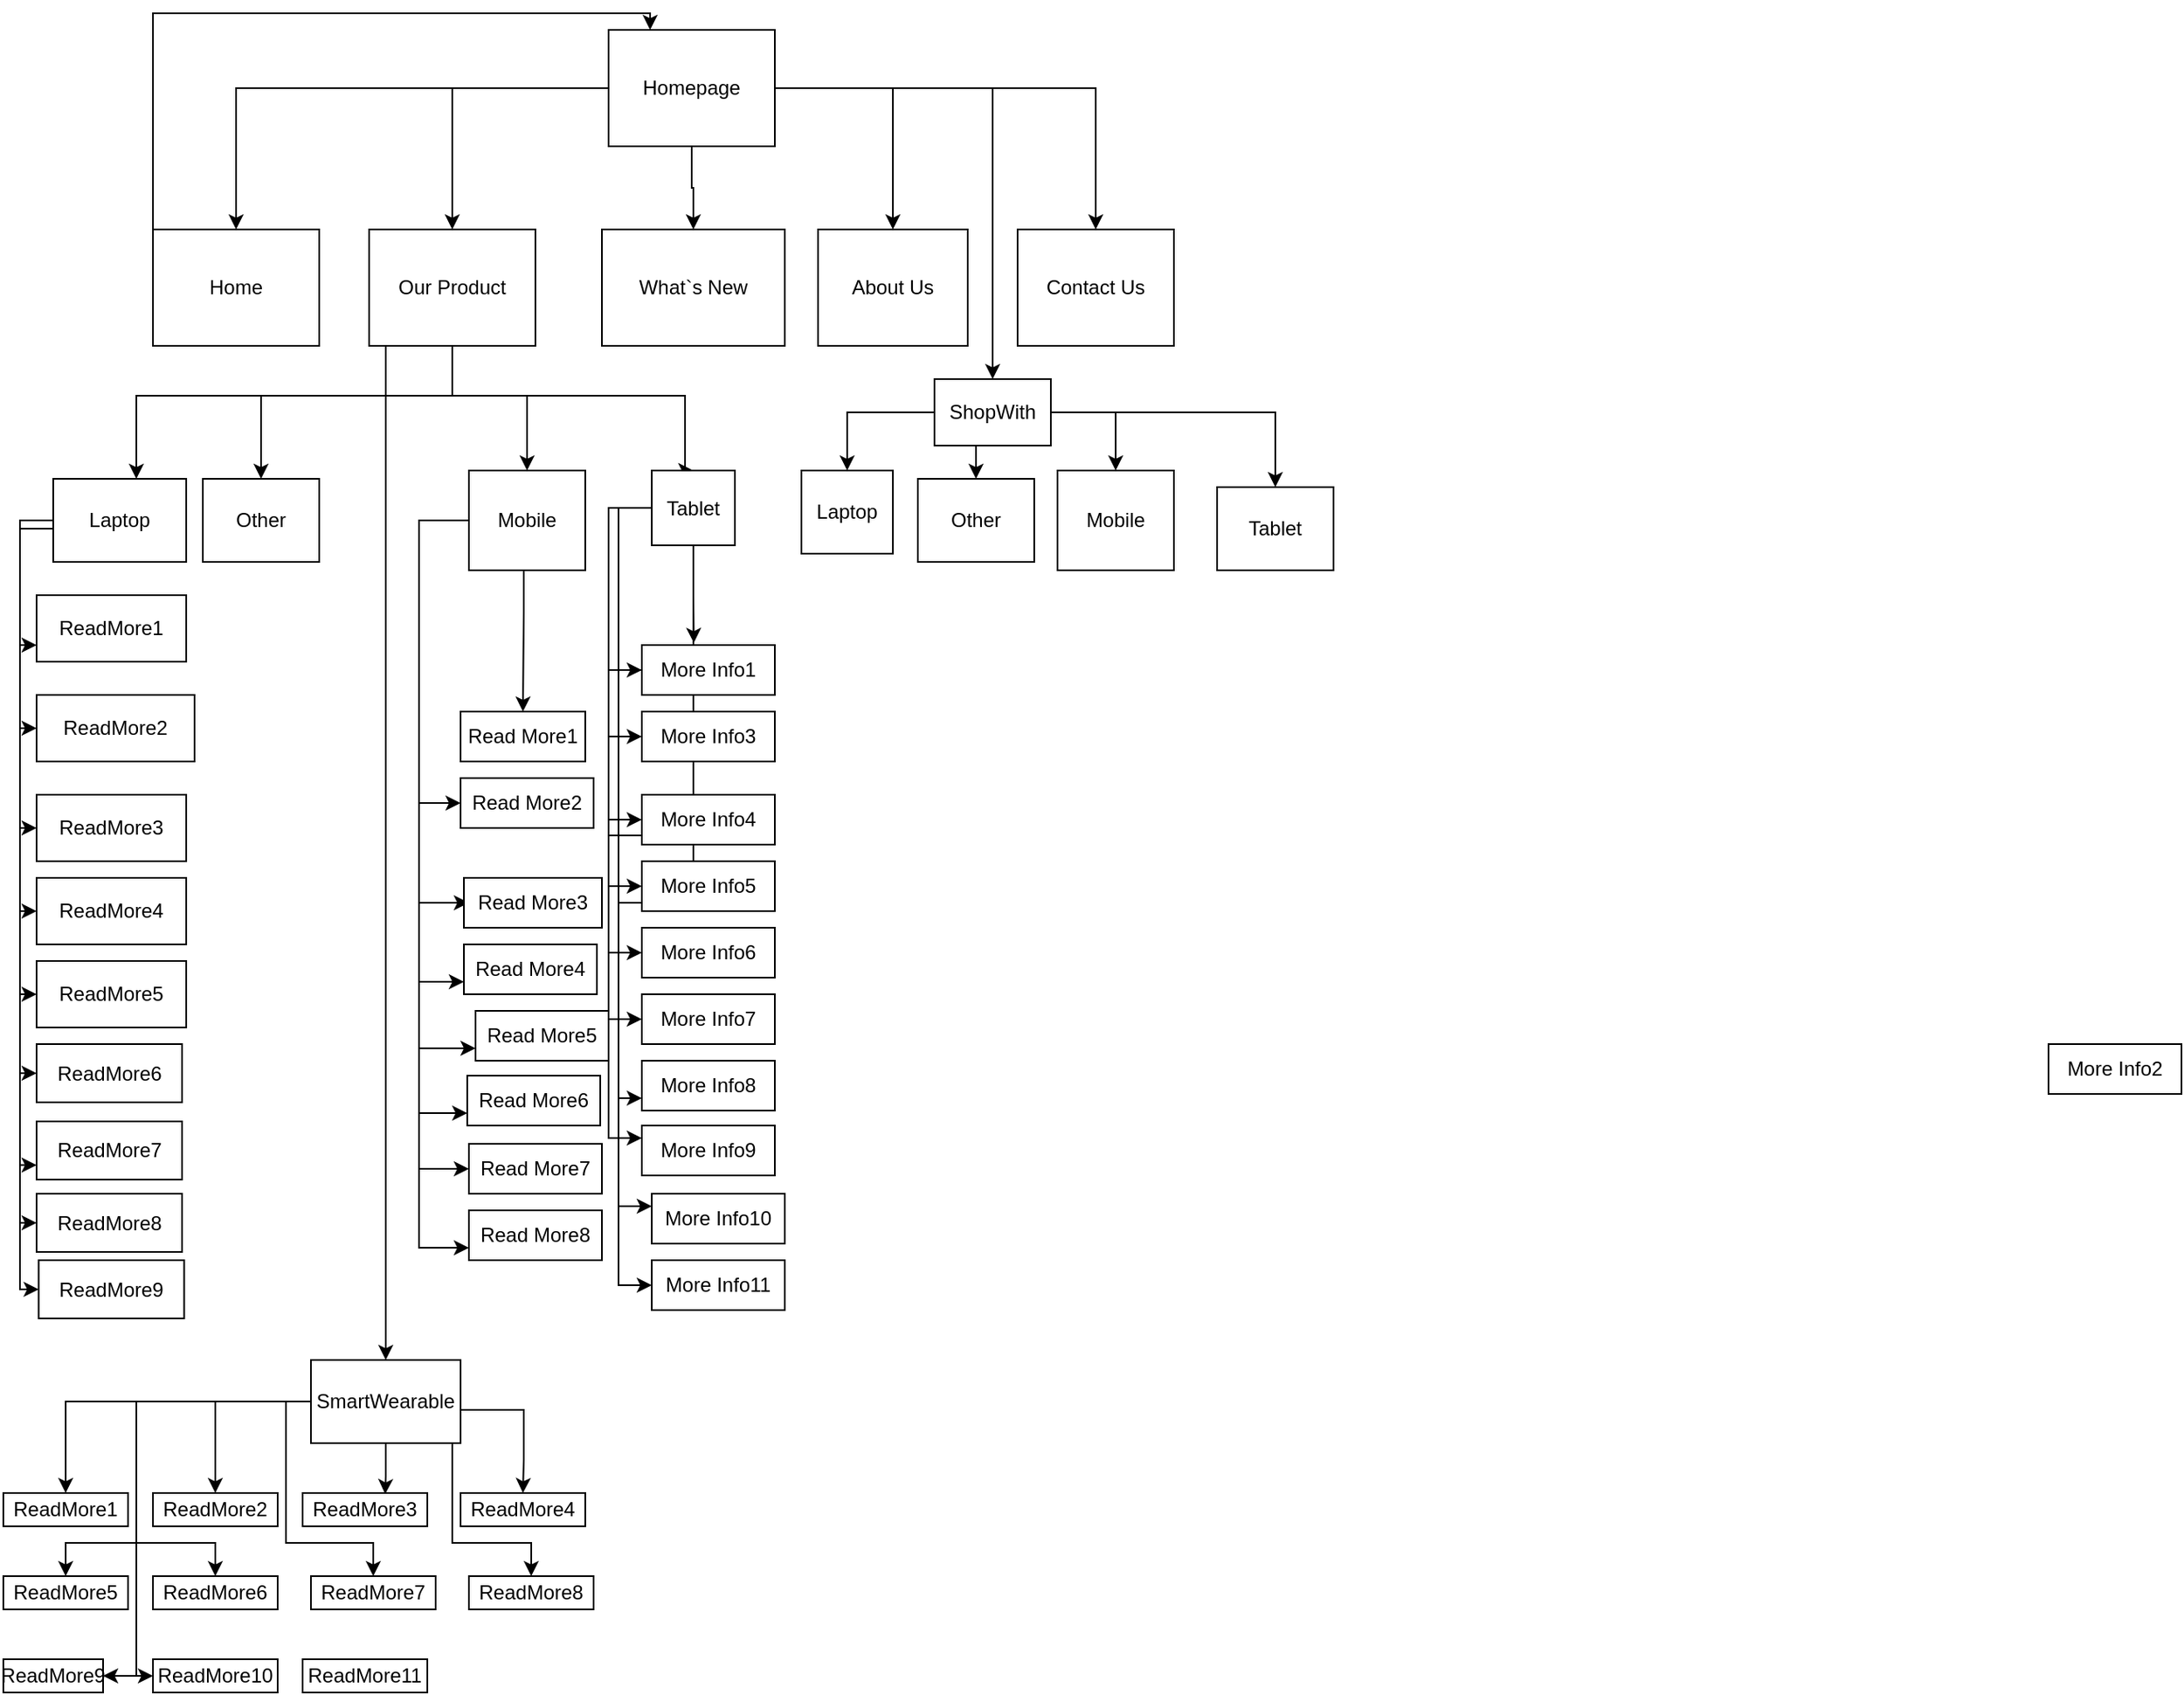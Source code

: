 <mxfile version="20.2.3" type="device"><diagram id="C5RBs43oDa-KdzZeNtuy" name="Page-1"><mxGraphModel dx="1849" dy="443" grid="1" gridSize="10" guides="1" tooltips="1" connect="1" arrows="1" fold="1" page="1" pageScale="1" pageWidth="827" pageHeight="1169" math="0" shadow="0"><root><mxCell id="WIyWlLk6GJQsqaUBKTNV-0"/><mxCell id="WIyWlLk6GJQsqaUBKTNV-1" parent="WIyWlLk6GJQsqaUBKTNV-0"/><mxCell id="ZC5mT5oBDXTQ-mjxZg_7-6" value="" style="edgeStyle=orthogonalEdgeStyle;rounded=0;orthogonalLoop=1;jettySize=auto;html=1;" edge="1" parent="WIyWlLk6GJQsqaUBKTNV-1" source="ZC5mT5oBDXTQ-mjxZg_7-0" target="ZC5mT5oBDXTQ-mjxZg_7-1"><mxGeometry relative="1" as="geometry"/></mxCell><mxCell id="ZC5mT5oBDXTQ-mjxZg_7-8" style="edgeStyle=orthogonalEdgeStyle;rounded=0;orthogonalLoop=1;jettySize=auto;html=1;entryX=0.5;entryY=0;entryDx=0;entryDy=0;" edge="1" parent="WIyWlLk6GJQsqaUBKTNV-1" source="ZC5mT5oBDXTQ-mjxZg_7-0" target="ZC5mT5oBDXTQ-mjxZg_7-4"><mxGeometry relative="1" as="geometry"><mxPoint x="300" y="75" as="targetPoint"/></mxGeometry></mxCell><mxCell id="ZC5mT5oBDXTQ-mjxZg_7-9" style="edgeStyle=orthogonalEdgeStyle;rounded=0;orthogonalLoop=1;jettySize=auto;html=1;entryX=0.5;entryY=0;entryDx=0;entryDy=0;" edge="1" parent="WIyWlLk6GJQsqaUBKTNV-1" source="ZC5mT5oBDXTQ-mjxZg_7-0" target="ZC5mT5oBDXTQ-mjxZg_7-2"><mxGeometry relative="1" as="geometry"/></mxCell><mxCell id="ZC5mT5oBDXTQ-mjxZg_7-10" style="edgeStyle=orthogonalEdgeStyle;rounded=0;orthogonalLoop=1;jettySize=auto;html=1;entryX=0.5;entryY=0;entryDx=0;entryDy=0;" edge="1" parent="WIyWlLk6GJQsqaUBKTNV-1" source="ZC5mT5oBDXTQ-mjxZg_7-0" target="ZC5mT5oBDXTQ-mjxZg_7-5"><mxGeometry relative="1" as="geometry"/></mxCell><mxCell id="ZC5mT5oBDXTQ-mjxZg_7-15" style="edgeStyle=orthogonalEdgeStyle;rounded=0;orthogonalLoop=1;jettySize=auto;html=1;entryX=0.5;entryY=0;entryDx=0;entryDy=0;" edge="1" parent="WIyWlLk6GJQsqaUBKTNV-1" source="ZC5mT5oBDXTQ-mjxZg_7-0" target="ZC5mT5oBDXTQ-mjxZg_7-12"><mxGeometry relative="1" as="geometry"/></mxCell><mxCell id="ZC5mT5oBDXTQ-mjxZg_7-35" style="edgeStyle=orthogonalEdgeStyle;rounded=0;orthogonalLoop=1;jettySize=auto;html=1;entryX=0.5;entryY=0;entryDx=0;entryDy=0;" edge="1" parent="WIyWlLk6GJQsqaUBKTNV-1" source="ZC5mT5oBDXTQ-mjxZg_7-0" target="ZC5mT5oBDXTQ-mjxZg_7-32"><mxGeometry relative="1" as="geometry"><Array as="points"><mxPoint x="595" y="75"/></Array></mxGeometry></mxCell><mxCell id="ZC5mT5oBDXTQ-mjxZg_7-0" value="Homepage" style="rounded=0;whiteSpace=wrap;html=1;" vertex="1" parent="WIyWlLk6GJQsqaUBKTNV-1"><mxGeometry x="364" y="40" width="100" height="70" as="geometry"/></mxCell><mxCell id="ZC5mT5oBDXTQ-mjxZg_7-1" value="What`s New" style="rounded=0;whiteSpace=wrap;html=1;" vertex="1" parent="WIyWlLk6GJQsqaUBKTNV-1"><mxGeometry x="360" y="160" width="110" height="70" as="geometry"/></mxCell><mxCell id="ZC5mT5oBDXTQ-mjxZg_7-2" value="Contact Us" style="rounded=0;whiteSpace=wrap;html=1;" vertex="1" parent="WIyWlLk6GJQsqaUBKTNV-1"><mxGeometry x="610" y="160" width="94" height="70" as="geometry"/></mxCell><mxCell id="ZC5mT5oBDXTQ-mjxZg_7-24" style="edgeStyle=orthogonalEdgeStyle;rounded=0;orthogonalLoop=1;jettySize=auto;html=1;" edge="1" parent="WIyWlLk6GJQsqaUBKTNV-1" source="ZC5mT5oBDXTQ-mjxZg_7-4"><mxGeometry relative="1" as="geometry"><mxPoint x="80" y="310" as="targetPoint"/><Array as="points"><mxPoint x="270" y="260"/><mxPoint x="80" y="260"/><mxPoint x="80" y="310"/></Array></mxGeometry></mxCell><mxCell id="ZC5mT5oBDXTQ-mjxZg_7-25" style="edgeStyle=orthogonalEdgeStyle;rounded=0;orthogonalLoop=1;jettySize=auto;html=1;entryX=0.5;entryY=0;entryDx=0;entryDy=0;" edge="1" parent="WIyWlLk6GJQsqaUBKTNV-1" source="ZC5mT5oBDXTQ-mjxZg_7-4" target="ZC5mT5oBDXTQ-mjxZg_7-21"><mxGeometry relative="1" as="geometry"><Array as="points"><mxPoint x="270" y="260"/><mxPoint x="155" y="260"/></Array></mxGeometry></mxCell><mxCell id="ZC5mT5oBDXTQ-mjxZg_7-26" style="edgeStyle=orthogonalEdgeStyle;rounded=0;orthogonalLoop=1;jettySize=auto;html=1;entryX=0.5;entryY=0;entryDx=0;entryDy=0;" edge="1" parent="WIyWlLk6GJQsqaUBKTNV-1" source="ZC5mT5oBDXTQ-mjxZg_7-4" target="ZC5mT5oBDXTQ-mjxZg_7-23"><mxGeometry relative="1" as="geometry"><Array as="points"><mxPoint x="270" y="260"/><mxPoint x="315" y="260"/></Array></mxGeometry></mxCell><mxCell id="ZC5mT5oBDXTQ-mjxZg_7-27" style="edgeStyle=orthogonalEdgeStyle;rounded=0;orthogonalLoop=1;jettySize=auto;html=1;entryX=0.5;entryY=0;entryDx=0;entryDy=0;" edge="1" parent="WIyWlLk6GJQsqaUBKTNV-1" source="ZC5mT5oBDXTQ-mjxZg_7-4" target="ZC5mT5oBDXTQ-mjxZg_7-22"><mxGeometry relative="1" as="geometry"><Array as="points"><mxPoint x="270" y="260"/><mxPoint x="410" y="260"/><mxPoint x="410" y="305"/></Array></mxGeometry></mxCell><mxCell id="ZC5mT5oBDXTQ-mjxZg_7-29" style="edgeStyle=orthogonalEdgeStyle;rounded=0;orthogonalLoop=1;jettySize=auto;html=1;entryX=0.5;entryY=0;entryDx=0;entryDy=0;" edge="1" parent="WIyWlLk6GJQsqaUBKTNV-1" source="ZC5mT5oBDXTQ-mjxZg_7-4" target="ZC5mT5oBDXTQ-mjxZg_7-28"><mxGeometry relative="1" as="geometry"><Array as="points"><mxPoint x="230" y="830"/></Array></mxGeometry></mxCell><mxCell id="ZC5mT5oBDXTQ-mjxZg_7-4" value="Our Product" style="rounded=0;whiteSpace=wrap;html=1;" vertex="1" parent="WIyWlLk6GJQsqaUBKTNV-1"><mxGeometry x="220" y="160" width="100" height="70" as="geometry"/></mxCell><mxCell id="ZC5mT5oBDXTQ-mjxZg_7-5" value="About Us" style="rounded=0;whiteSpace=wrap;html=1;" vertex="1" parent="WIyWlLk6GJQsqaUBKTNV-1"><mxGeometry x="490" y="160" width="90" height="70" as="geometry"/></mxCell><mxCell id="ZC5mT5oBDXTQ-mjxZg_7-18" style="edgeStyle=orthogonalEdgeStyle;rounded=0;orthogonalLoop=1;jettySize=auto;html=1;entryX=0.25;entryY=0;entryDx=0;entryDy=0;" edge="1" parent="WIyWlLk6GJQsqaUBKTNV-1" source="ZC5mT5oBDXTQ-mjxZg_7-12" target="ZC5mT5oBDXTQ-mjxZg_7-0"><mxGeometry relative="1" as="geometry"><mxPoint x="60" y="30" as="targetPoint"/><Array as="points"><mxPoint x="90" y="30"/><mxPoint x="389" y="30"/></Array></mxGeometry></mxCell><mxCell id="ZC5mT5oBDXTQ-mjxZg_7-12" value="Home" style="rounded=0;whiteSpace=wrap;html=1;" vertex="1" parent="WIyWlLk6GJQsqaUBKTNV-1"><mxGeometry x="90" y="160" width="100" height="70" as="geometry"/></mxCell><mxCell id="ZC5mT5oBDXTQ-mjxZg_7-152" style="edgeStyle=orthogonalEdgeStyle;rounded=0;orthogonalLoop=1;jettySize=auto;html=1;entryX=0;entryY=0.75;entryDx=0;entryDy=0;" edge="1" parent="WIyWlLk6GJQsqaUBKTNV-1" source="ZC5mT5oBDXTQ-mjxZg_7-19" target="ZC5mT5oBDXTQ-mjxZg_7-45"><mxGeometry relative="1" as="geometry"><Array as="points"><mxPoint x="10" y="340"/><mxPoint x="10" y="410"/></Array></mxGeometry></mxCell><mxCell id="ZC5mT5oBDXTQ-mjxZg_7-153" style="edgeStyle=orthogonalEdgeStyle;rounded=0;orthogonalLoop=1;jettySize=auto;html=1;entryX=0;entryY=0.5;entryDx=0;entryDy=0;" edge="1" parent="WIyWlLk6GJQsqaUBKTNV-1" source="ZC5mT5oBDXTQ-mjxZg_7-19" target="ZC5mT5oBDXTQ-mjxZg_7-50"><mxGeometry relative="1" as="geometry"><mxPoint x="10" y="430" as="targetPoint"/><Array as="points"><mxPoint x="10" y="335"/><mxPoint x="10" y="460"/></Array></mxGeometry></mxCell><mxCell id="ZC5mT5oBDXTQ-mjxZg_7-154" style="edgeStyle=orthogonalEdgeStyle;rounded=0;orthogonalLoop=1;jettySize=auto;html=1;entryX=0;entryY=0.5;entryDx=0;entryDy=0;" edge="1" parent="WIyWlLk6GJQsqaUBKTNV-1" source="ZC5mT5oBDXTQ-mjxZg_7-19" target="ZC5mT5oBDXTQ-mjxZg_7-49"><mxGeometry relative="1" as="geometry"><Array as="points"><mxPoint x="10" y="335"/><mxPoint x="10" y="520"/></Array></mxGeometry></mxCell><mxCell id="ZC5mT5oBDXTQ-mjxZg_7-155" style="edgeStyle=orthogonalEdgeStyle;rounded=0;orthogonalLoop=1;jettySize=auto;html=1;entryX=0;entryY=0.5;entryDx=0;entryDy=0;exitX=0.5;exitY=1;exitDx=0;exitDy=0;" edge="1" parent="WIyWlLk6GJQsqaUBKTNV-1" source="ZC5mT5oBDXTQ-mjxZg_7-19" target="ZC5mT5oBDXTQ-mjxZg_7-48"><mxGeometry relative="1" as="geometry"><mxPoint x="70" y="370" as="sourcePoint"/><Array as="points"><mxPoint x="70" y="335"/><mxPoint x="10" y="335"/><mxPoint x="10" y="570"/></Array></mxGeometry></mxCell><mxCell id="ZC5mT5oBDXTQ-mjxZg_7-159" style="edgeStyle=orthogonalEdgeStyle;rounded=0;orthogonalLoop=1;jettySize=auto;html=1;entryX=0;entryY=0.5;entryDx=0;entryDy=0;" edge="1" parent="WIyWlLk6GJQsqaUBKTNV-1" source="ZC5mT5oBDXTQ-mjxZg_7-19" target="ZC5mT5oBDXTQ-mjxZg_7-47"><mxGeometry relative="1" as="geometry"><Array as="points"><mxPoint x="10" y="340"/><mxPoint x="10" y="620"/></Array></mxGeometry></mxCell><mxCell id="ZC5mT5oBDXTQ-mjxZg_7-160" style="edgeStyle=orthogonalEdgeStyle;rounded=0;orthogonalLoop=1;jettySize=auto;html=1;entryX=0;entryY=0.5;entryDx=0;entryDy=0;" edge="1" parent="WIyWlLk6GJQsqaUBKTNV-1" source="ZC5mT5oBDXTQ-mjxZg_7-19" target="ZC5mT5oBDXTQ-mjxZg_7-46"><mxGeometry relative="1" as="geometry"><Array as="points"><mxPoint x="10" y="335"/><mxPoint x="10" y="668"/></Array></mxGeometry></mxCell><mxCell id="ZC5mT5oBDXTQ-mjxZg_7-161" style="edgeStyle=orthogonalEdgeStyle;rounded=0;orthogonalLoop=1;jettySize=auto;html=1;entryX=0;entryY=0.75;entryDx=0;entryDy=0;" edge="1" parent="WIyWlLk6GJQsqaUBKTNV-1" source="ZC5mT5oBDXTQ-mjxZg_7-19" target="ZC5mT5oBDXTQ-mjxZg_7-156"><mxGeometry relative="1" as="geometry"><Array as="points"><mxPoint x="10" y="335"/><mxPoint x="10" y="723"/></Array></mxGeometry></mxCell><mxCell id="ZC5mT5oBDXTQ-mjxZg_7-162" style="edgeStyle=orthogonalEdgeStyle;rounded=0;orthogonalLoop=1;jettySize=auto;html=1;entryX=0;entryY=0.5;entryDx=0;entryDy=0;" edge="1" parent="WIyWlLk6GJQsqaUBKTNV-1" source="ZC5mT5oBDXTQ-mjxZg_7-19" target="ZC5mT5oBDXTQ-mjxZg_7-157"><mxGeometry relative="1" as="geometry"><Array as="points"><mxPoint x="10" y="335"/><mxPoint x="10" y="758"/></Array></mxGeometry></mxCell><mxCell id="ZC5mT5oBDXTQ-mjxZg_7-163" style="edgeStyle=orthogonalEdgeStyle;rounded=0;orthogonalLoop=1;jettySize=auto;html=1;entryX=0;entryY=0.5;entryDx=0;entryDy=0;" edge="1" parent="WIyWlLk6GJQsqaUBKTNV-1" source="ZC5mT5oBDXTQ-mjxZg_7-19" target="ZC5mT5oBDXTQ-mjxZg_7-158"><mxGeometry relative="1" as="geometry"><Array as="points"><mxPoint x="10" y="335"/><mxPoint x="10" y="798"/></Array></mxGeometry></mxCell><mxCell id="ZC5mT5oBDXTQ-mjxZg_7-19" value="Laptop" style="rounded=0;whiteSpace=wrap;html=1;" vertex="1" parent="WIyWlLk6GJQsqaUBKTNV-1"><mxGeometry x="30" y="310" width="80" height="50" as="geometry"/></mxCell><mxCell id="ZC5mT5oBDXTQ-mjxZg_7-21" value="Other" style="rounded=0;whiteSpace=wrap;html=1;" vertex="1" parent="WIyWlLk6GJQsqaUBKTNV-1"><mxGeometry x="120" y="310" width="70" height="50" as="geometry"/></mxCell><mxCell id="ZC5mT5oBDXTQ-mjxZg_7-104" style="edgeStyle=orthogonalEdgeStyle;rounded=0;orthogonalLoop=1;jettySize=auto;html=1;entryX=0.391;entryY=-0.045;entryDx=0;entryDy=0;entryPerimeter=0;" edge="1" parent="WIyWlLk6GJQsqaUBKTNV-1" source="ZC5mT5oBDXTQ-mjxZg_7-22" target="ZC5mT5oBDXTQ-mjxZg_7-62"><mxGeometry relative="1" as="geometry"/></mxCell><mxCell id="ZC5mT5oBDXTQ-mjxZg_7-105" style="edgeStyle=orthogonalEdgeStyle;rounded=0;orthogonalLoop=1;jettySize=auto;html=1;entryX=0;entryY=0.5;entryDx=0;entryDy=0;" edge="1" parent="WIyWlLk6GJQsqaUBKTNV-1" source="ZC5mT5oBDXTQ-mjxZg_7-22" target="ZC5mT5oBDXTQ-mjxZg_7-62"><mxGeometry relative="1" as="geometry"><Array as="points"><mxPoint x="364" y="328"/><mxPoint x="364" y="425"/></Array></mxGeometry></mxCell><mxCell id="ZC5mT5oBDXTQ-mjxZg_7-106" style="edgeStyle=orthogonalEdgeStyle;rounded=0;orthogonalLoop=1;jettySize=auto;html=1;entryX=0;entryY=0.5;entryDx=0;entryDy=0;" edge="1" parent="WIyWlLk6GJQsqaUBKTNV-1" source="ZC5mT5oBDXTQ-mjxZg_7-22" target="ZC5mT5oBDXTQ-mjxZg_7-60"><mxGeometry relative="1" as="geometry"><Array as="points"><mxPoint x="364" y="328"/><mxPoint x="364" y="465"/></Array></mxGeometry></mxCell><mxCell id="ZC5mT5oBDXTQ-mjxZg_7-107" style="edgeStyle=orthogonalEdgeStyle;rounded=0;orthogonalLoop=1;jettySize=auto;html=1;entryX=0;entryY=0.5;entryDx=0;entryDy=0;" edge="1" parent="WIyWlLk6GJQsqaUBKTNV-1" source="ZC5mT5oBDXTQ-mjxZg_7-22" target="ZC5mT5oBDXTQ-mjxZg_7-59"><mxGeometry relative="1" as="geometry"/></mxCell><mxCell id="ZC5mT5oBDXTQ-mjxZg_7-108" style="edgeStyle=orthogonalEdgeStyle;rounded=0;orthogonalLoop=1;jettySize=auto;html=1;entryX=0;entryY=0.5;entryDx=0;entryDy=0;" edge="1" parent="WIyWlLk6GJQsqaUBKTNV-1" source="ZC5mT5oBDXTQ-mjxZg_7-22" target="ZC5mT5oBDXTQ-mjxZg_7-58"><mxGeometry relative="1" as="geometry"><Array as="points"><mxPoint x="364" y="328"/><mxPoint x="364" y="555"/></Array></mxGeometry></mxCell><mxCell id="ZC5mT5oBDXTQ-mjxZg_7-110" style="edgeStyle=orthogonalEdgeStyle;rounded=0;orthogonalLoop=1;jettySize=auto;html=1;entryX=0;entryY=0.5;entryDx=0;entryDy=0;" edge="1" parent="WIyWlLk6GJQsqaUBKTNV-1" source="ZC5mT5oBDXTQ-mjxZg_7-22" target="ZC5mT5oBDXTQ-mjxZg_7-57"><mxGeometry relative="1" as="geometry"><Array as="points"><mxPoint x="364" y="328"/><mxPoint x="364" y="595"/></Array></mxGeometry></mxCell><mxCell id="ZC5mT5oBDXTQ-mjxZg_7-111" style="edgeStyle=orthogonalEdgeStyle;rounded=0;orthogonalLoop=1;jettySize=auto;html=1;entryX=0;entryY=0.5;entryDx=0;entryDy=0;" edge="1" parent="WIyWlLk6GJQsqaUBKTNV-1" source="ZC5mT5oBDXTQ-mjxZg_7-22" target="ZC5mT5oBDXTQ-mjxZg_7-56"><mxGeometry relative="1" as="geometry"><Array as="points"><mxPoint x="364" y="328"/><mxPoint x="364" y="635"/></Array></mxGeometry></mxCell><mxCell id="ZC5mT5oBDXTQ-mjxZg_7-112" style="edgeStyle=orthogonalEdgeStyle;rounded=0;orthogonalLoop=1;jettySize=auto;html=1;entryX=0;entryY=0.75;entryDx=0;entryDy=0;" edge="1" parent="WIyWlLk6GJQsqaUBKTNV-1" source="ZC5mT5oBDXTQ-mjxZg_7-22" target="ZC5mT5oBDXTQ-mjxZg_7-55"><mxGeometry relative="1" as="geometry"><Array as="points"><mxPoint x="370" y="328"/><mxPoint x="370" y="683"/></Array></mxGeometry></mxCell><mxCell id="ZC5mT5oBDXTQ-mjxZg_7-117" style="edgeStyle=orthogonalEdgeStyle;rounded=0;orthogonalLoop=1;jettySize=auto;html=1;entryX=0;entryY=0.25;entryDx=0;entryDy=0;" edge="1" parent="WIyWlLk6GJQsqaUBKTNV-1" source="ZC5mT5oBDXTQ-mjxZg_7-22" target="ZC5mT5oBDXTQ-mjxZg_7-65"><mxGeometry relative="1" as="geometry"/></mxCell><mxCell id="ZC5mT5oBDXTQ-mjxZg_7-118" style="edgeStyle=orthogonalEdgeStyle;rounded=0;orthogonalLoop=1;jettySize=auto;html=1;entryX=0;entryY=0.25;entryDx=0;entryDy=0;" edge="1" parent="WIyWlLk6GJQsqaUBKTNV-1" source="ZC5mT5oBDXTQ-mjxZg_7-22" target="ZC5mT5oBDXTQ-mjxZg_7-53"><mxGeometry relative="1" as="geometry"><Array as="points"><mxPoint x="370" y="328"/><mxPoint x="370" y="748"/></Array></mxGeometry></mxCell><mxCell id="ZC5mT5oBDXTQ-mjxZg_7-119" style="edgeStyle=orthogonalEdgeStyle;rounded=0;orthogonalLoop=1;jettySize=auto;html=1;entryX=0;entryY=0.5;entryDx=0;entryDy=0;" edge="1" parent="WIyWlLk6GJQsqaUBKTNV-1" source="ZC5mT5oBDXTQ-mjxZg_7-22" target="ZC5mT5oBDXTQ-mjxZg_7-52"><mxGeometry relative="1" as="geometry"/></mxCell><mxCell id="ZC5mT5oBDXTQ-mjxZg_7-22" value="Tablet" style="rounded=0;whiteSpace=wrap;html=1;" vertex="1" parent="WIyWlLk6GJQsqaUBKTNV-1"><mxGeometry x="390" y="305" width="50" height="45" as="geometry"/></mxCell><mxCell id="ZC5mT5oBDXTQ-mjxZg_7-75" style="edgeStyle=orthogonalEdgeStyle;rounded=0;orthogonalLoop=1;jettySize=auto;html=1;entryX=0;entryY=0.5;entryDx=0;entryDy=0;" edge="1" parent="WIyWlLk6GJQsqaUBKTNV-1" source="ZC5mT5oBDXTQ-mjxZg_7-23" target="ZC5mT5oBDXTQ-mjxZg_7-68"><mxGeometry relative="1" as="geometry"><Array as="points"><mxPoint x="250" y="335"/><mxPoint x="250" y="505"/></Array></mxGeometry></mxCell><mxCell id="ZC5mT5oBDXTQ-mjxZg_7-76" style="edgeStyle=orthogonalEdgeStyle;rounded=0;orthogonalLoop=1;jettySize=auto;html=1;entryX=0;entryY=0.5;entryDx=0;entryDy=0;" edge="1" parent="WIyWlLk6GJQsqaUBKTNV-1" source="ZC5mT5oBDXTQ-mjxZg_7-23" target="ZC5mT5oBDXTQ-mjxZg_7-69"><mxGeometry relative="1" as="geometry"><Array as="points"><mxPoint x="250" y="335"/><mxPoint x="250" y="565"/></Array></mxGeometry></mxCell><mxCell id="ZC5mT5oBDXTQ-mjxZg_7-77" style="edgeStyle=orthogonalEdgeStyle;rounded=0;orthogonalLoop=1;jettySize=auto;html=1;entryX=0;entryY=0.75;entryDx=0;entryDy=0;" edge="1" parent="WIyWlLk6GJQsqaUBKTNV-1" source="ZC5mT5oBDXTQ-mjxZg_7-23" target="ZC5mT5oBDXTQ-mjxZg_7-70"><mxGeometry relative="1" as="geometry"><Array as="points"><mxPoint x="250" y="335"/><mxPoint x="250" y="613"/></Array></mxGeometry></mxCell><mxCell id="ZC5mT5oBDXTQ-mjxZg_7-80" style="edgeStyle=orthogonalEdgeStyle;rounded=0;orthogonalLoop=1;jettySize=auto;html=1;entryX=0;entryY=0.75;entryDx=0;entryDy=0;" edge="1" parent="WIyWlLk6GJQsqaUBKTNV-1" source="ZC5mT5oBDXTQ-mjxZg_7-23" target="ZC5mT5oBDXTQ-mjxZg_7-71"><mxGeometry relative="1" as="geometry"><Array as="points"><mxPoint x="250" y="335"/><mxPoint x="250" y="653"/></Array></mxGeometry></mxCell><mxCell id="ZC5mT5oBDXTQ-mjxZg_7-81" style="edgeStyle=orthogonalEdgeStyle;rounded=0;orthogonalLoop=1;jettySize=auto;html=1;entryX=0;entryY=0.75;entryDx=0;entryDy=0;" edge="1" parent="WIyWlLk6GJQsqaUBKTNV-1" source="ZC5mT5oBDXTQ-mjxZg_7-23" target="ZC5mT5oBDXTQ-mjxZg_7-67"><mxGeometry relative="1" as="geometry"><Array as="points"><mxPoint x="250" y="335"/><mxPoint x="250" y="691"/></Array></mxGeometry></mxCell><mxCell id="ZC5mT5oBDXTQ-mjxZg_7-82" style="edgeStyle=orthogonalEdgeStyle;rounded=0;orthogonalLoop=1;jettySize=auto;html=1;entryX=0;entryY=0.5;entryDx=0;entryDy=0;" edge="1" parent="WIyWlLk6GJQsqaUBKTNV-1" source="ZC5mT5oBDXTQ-mjxZg_7-23" target="ZC5mT5oBDXTQ-mjxZg_7-66"><mxGeometry relative="1" as="geometry"><Array as="points"><mxPoint x="250" y="335"/><mxPoint x="250" y="725"/></Array></mxGeometry></mxCell><mxCell id="ZC5mT5oBDXTQ-mjxZg_7-83" style="edgeStyle=orthogonalEdgeStyle;rounded=0;orthogonalLoop=1;jettySize=auto;html=1;entryX=0;entryY=0.75;entryDx=0;entryDy=0;" edge="1" parent="WIyWlLk6GJQsqaUBKTNV-1" source="ZC5mT5oBDXTQ-mjxZg_7-23" target="ZC5mT5oBDXTQ-mjxZg_7-51"><mxGeometry relative="1" as="geometry"><Array as="points"><mxPoint x="250" y="335"/><mxPoint x="250" y="773"/></Array></mxGeometry></mxCell><mxCell id="ZC5mT5oBDXTQ-mjxZg_7-87" style="edgeStyle=orthogonalEdgeStyle;rounded=0;orthogonalLoop=1;jettySize=auto;html=1;entryX=0.5;entryY=0;entryDx=0;entryDy=0;" edge="1" parent="WIyWlLk6GJQsqaUBKTNV-1" source="ZC5mT5oBDXTQ-mjxZg_7-23" target="ZC5mT5oBDXTQ-mjxZg_7-72"><mxGeometry relative="1" as="geometry"><Array as="points"><mxPoint x="313" y="390"/><mxPoint x="313" y="390"/></Array></mxGeometry></mxCell><mxCell id="ZC5mT5oBDXTQ-mjxZg_7-23" value="Mobile" style="rounded=0;whiteSpace=wrap;html=1;" vertex="1" parent="WIyWlLk6GJQsqaUBKTNV-1"><mxGeometry x="280" y="305" width="70" height="60" as="geometry"/></mxCell><mxCell id="ZC5mT5oBDXTQ-mjxZg_7-134" style="edgeStyle=orthogonalEdgeStyle;rounded=0;orthogonalLoop=1;jettySize=auto;html=1;entryX=0.5;entryY=0;entryDx=0;entryDy=0;" edge="1" parent="WIyWlLk6GJQsqaUBKTNV-1" source="ZC5mT5oBDXTQ-mjxZg_7-28" target="ZC5mT5oBDXTQ-mjxZg_7-120"><mxGeometry relative="1" as="geometry"/></mxCell><mxCell id="ZC5mT5oBDXTQ-mjxZg_7-135" style="edgeStyle=orthogonalEdgeStyle;rounded=0;orthogonalLoop=1;jettySize=auto;html=1;entryX=0.5;entryY=0;entryDx=0;entryDy=0;" edge="1" parent="WIyWlLk6GJQsqaUBKTNV-1" source="ZC5mT5oBDXTQ-mjxZg_7-28" target="ZC5mT5oBDXTQ-mjxZg_7-121"><mxGeometry relative="1" as="geometry"/></mxCell><mxCell id="ZC5mT5oBDXTQ-mjxZg_7-139" style="edgeStyle=orthogonalEdgeStyle;rounded=0;orthogonalLoop=1;jettySize=auto;html=1;entryX=0.662;entryY=0.032;entryDx=0;entryDy=0;entryPerimeter=0;" edge="1" parent="WIyWlLk6GJQsqaUBKTNV-1" source="ZC5mT5oBDXTQ-mjxZg_7-28" target="ZC5mT5oBDXTQ-mjxZg_7-122"><mxGeometry relative="1" as="geometry"/></mxCell><mxCell id="ZC5mT5oBDXTQ-mjxZg_7-142" style="edgeStyle=orthogonalEdgeStyle;rounded=0;orthogonalLoop=1;jettySize=auto;html=1;entryX=0.5;entryY=0;entryDx=0;entryDy=0;" edge="1" parent="WIyWlLk6GJQsqaUBKTNV-1" source="ZC5mT5oBDXTQ-mjxZg_7-28" target="ZC5mT5oBDXTQ-mjxZg_7-123"><mxGeometry relative="1" as="geometry"><Array as="points"><mxPoint x="313" y="870"/><mxPoint x="313" y="900"/></Array></mxGeometry></mxCell><mxCell id="ZC5mT5oBDXTQ-mjxZg_7-144" style="edgeStyle=orthogonalEdgeStyle;rounded=0;orthogonalLoop=1;jettySize=auto;html=1;entryX=0.5;entryY=0;entryDx=0;entryDy=0;" edge="1" parent="WIyWlLk6GJQsqaUBKTNV-1" source="ZC5mT5oBDXTQ-mjxZg_7-28" target="ZC5mT5oBDXTQ-mjxZg_7-124"><mxGeometry relative="1" as="geometry"><Array as="points"><mxPoint x="80" y="865"/><mxPoint x="80" y="950"/><mxPoint x="38" y="950"/></Array></mxGeometry></mxCell><mxCell id="ZC5mT5oBDXTQ-mjxZg_7-145" style="edgeStyle=orthogonalEdgeStyle;rounded=0;orthogonalLoop=1;jettySize=auto;html=1;entryX=0.5;entryY=0;entryDx=0;entryDy=0;" edge="1" parent="WIyWlLk6GJQsqaUBKTNV-1" source="ZC5mT5oBDXTQ-mjxZg_7-28" target="ZC5mT5oBDXTQ-mjxZg_7-130"><mxGeometry relative="1" as="geometry"><Array as="points"><mxPoint x="80" y="865"/><mxPoint x="80" y="950"/><mxPoint x="128" y="950"/></Array></mxGeometry></mxCell><mxCell id="ZC5mT5oBDXTQ-mjxZg_7-147" style="edgeStyle=orthogonalEdgeStyle;rounded=0;orthogonalLoop=1;jettySize=auto;html=1;entryX=0.5;entryY=0;entryDx=0;entryDy=0;" edge="1" parent="WIyWlLk6GJQsqaUBKTNV-1" source="ZC5mT5oBDXTQ-mjxZg_7-28" target="ZC5mT5oBDXTQ-mjxZg_7-146"><mxGeometry relative="1" as="geometry"><Array as="points"><mxPoint x="170" y="865"/><mxPoint x="170" y="950"/><mxPoint x="223" y="950"/></Array></mxGeometry></mxCell><mxCell id="ZC5mT5oBDXTQ-mjxZg_7-148" style="edgeStyle=orthogonalEdgeStyle;rounded=0;orthogonalLoop=1;jettySize=auto;html=1;entryX=0.5;entryY=0;entryDx=0;entryDy=0;" edge="1" parent="WIyWlLk6GJQsqaUBKTNV-1" source="ZC5mT5oBDXTQ-mjxZg_7-28" target="ZC5mT5oBDXTQ-mjxZg_7-125"><mxGeometry relative="1" as="geometry"><Array as="points"><mxPoint x="270" y="950"/><mxPoint x="318" y="950"/></Array></mxGeometry></mxCell><mxCell id="ZC5mT5oBDXTQ-mjxZg_7-149" style="edgeStyle=orthogonalEdgeStyle;rounded=0;orthogonalLoop=1;jettySize=auto;html=1;entryX=1;entryY=0.5;entryDx=0;entryDy=0;" edge="1" parent="WIyWlLk6GJQsqaUBKTNV-1" source="ZC5mT5oBDXTQ-mjxZg_7-28" target="ZC5mT5oBDXTQ-mjxZg_7-129"><mxGeometry relative="1" as="geometry"><Array as="points"><mxPoint x="80" y="865"/><mxPoint x="80" y="1030"/></Array></mxGeometry></mxCell><mxCell id="ZC5mT5oBDXTQ-mjxZg_7-150" style="edgeStyle=orthogonalEdgeStyle;rounded=0;orthogonalLoop=1;jettySize=auto;html=1;entryX=0;entryY=0.5;entryDx=0;entryDy=0;" edge="1" parent="WIyWlLk6GJQsqaUBKTNV-1" source="ZC5mT5oBDXTQ-mjxZg_7-28" target="ZC5mT5oBDXTQ-mjxZg_7-127"><mxGeometry relative="1" as="geometry"><Array as="points"><mxPoint x="80" y="865"/><mxPoint x="80" y="1030"/></Array></mxGeometry></mxCell><mxCell id="ZC5mT5oBDXTQ-mjxZg_7-28" value="SmartWearable" style="rounded=0;whiteSpace=wrap;html=1;" vertex="1" parent="WIyWlLk6GJQsqaUBKTNV-1"><mxGeometry x="185" y="840" width="90" height="50" as="geometry"/></mxCell><mxCell id="ZC5mT5oBDXTQ-mjxZg_7-40" style="edgeStyle=orthogonalEdgeStyle;rounded=0;orthogonalLoop=1;jettySize=auto;html=1;entryX=0.5;entryY=0;entryDx=0;entryDy=0;" edge="1" parent="WIyWlLk6GJQsqaUBKTNV-1" source="ZC5mT5oBDXTQ-mjxZg_7-32" target="ZC5mT5oBDXTQ-mjxZg_7-36"><mxGeometry relative="1" as="geometry"/></mxCell><mxCell id="ZC5mT5oBDXTQ-mjxZg_7-41" style="edgeStyle=orthogonalEdgeStyle;rounded=0;orthogonalLoop=1;jettySize=auto;html=1;exitX=0.5;exitY=1;exitDx=0;exitDy=0;entryX=0.5;entryY=0;entryDx=0;entryDy=0;" edge="1" parent="WIyWlLk6GJQsqaUBKTNV-1" source="ZC5mT5oBDXTQ-mjxZg_7-32" target="ZC5mT5oBDXTQ-mjxZg_7-37"><mxGeometry relative="1" as="geometry"/></mxCell><mxCell id="ZC5mT5oBDXTQ-mjxZg_7-42" style="edgeStyle=orthogonalEdgeStyle;rounded=0;orthogonalLoop=1;jettySize=auto;html=1;entryX=0.5;entryY=0;entryDx=0;entryDy=0;" edge="1" parent="WIyWlLk6GJQsqaUBKTNV-1" source="ZC5mT5oBDXTQ-mjxZg_7-32" target="ZC5mT5oBDXTQ-mjxZg_7-39"><mxGeometry relative="1" as="geometry"/></mxCell><mxCell id="ZC5mT5oBDXTQ-mjxZg_7-43" style="edgeStyle=orthogonalEdgeStyle;rounded=0;orthogonalLoop=1;jettySize=auto;html=1;entryX=0.5;entryY=0;entryDx=0;entryDy=0;" edge="1" parent="WIyWlLk6GJQsqaUBKTNV-1" source="ZC5mT5oBDXTQ-mjxZg_7-32" target="ZC5mT5oBDXTQ-mjxZg_7-38"><mxGeometry relative="1" as="geometry"/></mxCell><mxCell id="ZC5mT5oBDXTQ-mjxZg_7-32" value="ShopWith" style="rounded=0;whiteSpace=wrap;html=1;" vertex="1" parent="WIyWlLk6GJQsqaUBKTNV-1"><mxGeometry x="560" y="250" width="70" height="40" as="geometry"/></mxCell><mxCell id="ZC5mT5oBDXTQ-mjxZg_7-36" value="Laptop" style="rounded=0;whiteSpace=wrap;html=1;" vertex="1" parent="WIyWlLk6GJQsqaUBKTNV-1"><mxGeometry x="480" y="305" width="55" height="50" as="geometry"/></mxCell><mxCell id="ZC5mT5oBDXTQ-mjxZg_7-37" value="Other" style="rounded=0;whiteSpace=wrap;html=1;" vertex="1" parent="WIyWlLk6GJQsqaUBKTNV-1"><mxGeometry x="550" y="310" width="70" height="50" as="geometry"/></mxCell><mxCell id="ZC5mT5oBDXTQ-mjxZg_7-38" value="Mobile" style="rounded=0;whiteSpace=wrap;html=1;" vertex="1" parent="WIyWlLk6GJQsqaUBKTNV-1"><mxGeometry x="634" y="305" width="70" height="60" as="geometry"/></mxCell><mxCell id="ZC5mT5oBDXTQ-mjxZg_7-39" value="Tablet" style="rounded=0;whiteSpace=wrap;html=1;" vertex="1" parent="WIyWlLk6GJQsqaUBKTNV-1"><mxGeometry x="730" y="315" width="70" height="50" as="geometry"/></mxCell><mxCell id="ZC5mT5oBDXTQ-mjxZg_7-45" value="ReadMore1&lt;span style=&quot;color: rgba(0, 0, 0, 0); font-family: monospace; font-size: 0px; text-align: start;&quot;&gt;%3CmxGraphModel%3E%3Croot%3E%3CmxCell%20id%3D%220%22%2F%3E%3CmxCell%20id%3D%221%22%20parent%3D%220%22%2F%3E%3CmxCell%20id%3D%222%22%20value%3D%22Tablet%22%20style%3D%22rounded%3D0%3BwhiteSpace%3Dwrap%3Bhtml%3D1%3B%22%20vertex%3D%221%22%20parent%3D%221%22%3E%3CmxGeometry%20x%3D%22370%22%20y%3D%22305%22%20width%3D%2270%22%20height%3D%2250%22%20as%3D%22geometry%22%2F%3E%3C%2FmxCell%3E%3C%2Froot%3E%3C%2FmxGraphModel%3E&lt;/span&gt;" style="rounded=0;whiteSpace=wrap;html=1;" vertex="1" parent="WIyWlLk6GJQsqaUBKTNV-1"><mxGeometry x="20" y="380" width="90" height="40" as="geometry"/></mxCell><mxCell id="ZC5mT5oBDXTQ-mjxZg_7-46" value="ReadMore6&lt;span style=&quot;color: rgba(0, 0, 0, 0); font-family: monospace; font-size: 0px; text-align: start;&quot;&gt;%3CmxGraphModel%3E%3Croot%3E%3CmxCell%20id%3D%220%22%2F%3E%3CmxCell%20id%3D%221%22%20parent%3D%220%22%2F%3E%3CmxCell%20id%3D%222%22%20value%3D%22Tablet%22%20style%3D%22rounded%3D0%3BwhiteSpace%3Dwrap%3Bhtml%3D1%3B%22%20vertex%3D%221%22%20parent%3D%221%22%3E%3CmxGeometry%20x%3D%22370%22%20y%3D%22305%22%20width%3D%2270%22%20height%3D%2250%22%20as%3D%22geometry%22%2F%3E%3C%2FmxCell%3E%3C%2Froot%3E%3C%2FmxGraphModel%3E&lt;/span&gt;" style="rounded=0;whiteSpace=wrap;html=1;" vertex="1" parent="WIyWlLk6GJQsqaUBKTNV-1"><mxGeometry x="20" y="650" width="87.5" height="35" as="geometry"/></mxCell><mxCell id="ZC5mT5oBDXTQ-mjxZg_7-47" value="ReadMore5&lt;span style=&quot;color: rgba(0, 0, 0, 0); font-family: monospace; font-size: 0px; text-align: start;&quot;&gt;%3CmxGraphModel%3E%3Croot%3E%3CmxCell%20id%3D%220%22%2F%3E%3CmxCell%20id%3D%221%22%20parent%3D%220%22%2F%3E%3CmxCell%20id%3D%222%22%20value%3D%22Tablet%22%20style%3D%22rounded%3D0%3BwhiteSpace%3Dwrap%3Bhtml%3D1%3B%22%20vertex%3D%221%22%20parent%3D%221%22%3E%3CmxGeometry%20x%3D%22370%22%20y%3D%22305%22%20width%3D%2270%22%20height%3D%2250%22%20as%3D%22geometry%22%2F%3E%3C%2FmxCell%3E%3C%2Froot%3E%3C%2FmxGraphModel%3E&lt;/span&gt;" style="rounded=0;whiteSpace=wrap;html=1;" vertex="1" parent="WIyWlLk6GJQsqaUBKTNV-1"><mxGeometry x="20" y="600" width="90" height="40" as="geometry"/></mxCell><mxCell id="ZC5mT5oBDXTQ-mjxZg_7-48" value="ReadMore4&lt;span style=&quot;color: rgba(0, 0, 0, 0); font-family: monospace; font-size: 0px; text-align: start;&quot;&gt;%3CmxGraphModel%3E%3Croot%3E%3CmxCell%20id%3D%220%22%2F%3E%3CmxCell%20id%3D%221%22%20parent%3D%220%22%2F%3E%3CmxCell%20id%3D%222%22%20value%3D%22Tablet%22%20style%3D%22rounded%3D0%3BwhiteSpace%3Dwrap%3Bhtml%3D1%3B%22%20vertex%3D%221%22%20parent%3D%221%22%3E%3CmxGeometry%20x%3D%22370%22%20y%3D%22305%22%20width%3D%2270%22%20height%3D%2250%22%20as%3D%22geometry%22%2F%3E%3C%2FmxCell%3E%3C%2Froot%3E%3C%2FmxGraphModel%3E&lt;/span&gt;" style="rounded=0;whiteSpace=wrap;html=1;" vertex="1" parent="WIyWlLk6GJQsqaUBKTNV-1"><mxGeometry x="20" y="550" width="90" height="40" as="geometry"/></mxCell><mxCell id="ZC5mT5oBDXTQ-mjxZg_7-49" value="ReadMore3&lt;span style=&quot;color: rgba(0, 0, 0, 0); font-family: monospace; font-size: 0px; text-align: start;&quot;&gt;%3CmxGraphModel%3E%3Croot%3E%3CmxCell%20id%3D%220%22%2F%3E%3CmxCell%20id%3D%221%22%20parent%3D%220%22%2F%3E%3CmxCell%20id%3D%222%22%20value%3D%22Tablet%22%20style%3D%22rounded%3D0%3BwhiteSpace%3Dwrap%3Bhtml%3D1%3B%22%20vertex%3D%221%22%20parent%3D%221%22%3E%3CmxGeometry%20x%3D%22370%22%20y%3D%22305%22%20width%3D%2270%22%20height%3D%2250%22%20as%3D%22geometry%22%2F%3E%3C%2FmxCell%3E%3C%2Froot%3E%3C%2FmxGraphModel%3E&lt;/span&gt;" style="rounded=0;whiteSpace=wrap;html=1;" vertex="1" parent="WIyWlLk6GJQsqaUBKTNV-1"><mxGeometry x="20" y="500" width="90" height="40" as="geometry"/></mxCell><mxCell id="ZC5mT5oBDXTQ-mjxZg_7-50" value="ReadMore2&lt;span style=&quot;color: rgba(0, 0, 0, 0); font-family: monospace; font-size: 0px; text-align: start;&quot;&gt;%3CmxGraphModel%3E%3Croot%3E%3CmxCell%20id%3D%220%22%2F%3E%3CmxCell%20id%3D%221%22%20parent%3D%220%22%2F%3E%3CmxCell%20id%3D%222%22%20value%3D%22Tablet%22%20style%3D%22rounded%3D0%3BwhiteSpace%3Dwrap%3Bhtml%3D1%3B%22%20vertex%3D%221%22%20parent%3D%221%22%3E%3CmxGeometry%20x%3D%22370%22%20y%3D%22305%22%20width%3D%2270%22%20height%3D%2250%22%20as%3D%22geometry%22%2F%3E%3C%2FmxCell%3E%3C%2Froot%3E%3C%2FmxGraphModel%3E&lt;/span&gt;" style="rounded=0;whiteSpace=wrap;html=1;" vertex="1" parent="WIyWlLk6GJQsqaUBKTNV-1"><mxGeometry x="20" y="440" width="95" height="40" as="geometry"/></mxCell><mxCell id="ZC5mT5oBDXTQ-mjxZg_7-51" value="Read More8" style="rounded=0;whiteSpace=wrap;html=1;" vertex="1" parent="WIyWlLk6GJQsqaUBKTNV-1"><mxGeometry x="280" y="750" width="80" height="30" as="geometry"/></mxCell><mxCell id="ZC5mT5oBDXTQ-mjxZg_7-52" value="More Info11" style="rounded=0;whiteSpace=wrap;html=1;" vertex="1" parent="WIyWlLk6GJQsqaUBKTNV-1"><mxGeometry x="390" y="780" width="80" height="30" as="geometry"/></mxCell><mxCell id="ZC5mT5oBDXTQ-mjxZg_7-53" value="More Info10" style="rounded=0;whiteSpace=wrap;html=1;" vertex="1" parent="WIyWlLk6GJQsqaUBKTNV-1"><mxGeometry x="390" y="740" width="80" height="30" as="geometry"/></mxCell><mxCell id="ZC5mT5oBDXTQ-mjxZg_7-55" value="More Info8" style="rounded=0;whiteSpace=wrap;html=1;" vertex="1" parent="WIyWlLk6GJQsqaUBKTNV-1"><mxGeometry x="384" y="660" width="80" height="30" as="geometry"/></mxCell><mxCell id="ZC5mT5oBDXTQ-mjxZg_7-56" value="More Info7" style="rounded=0;whiteSpace=wrap;html=1;" vertex="1" parent="WIyWlLk6GJQsqaUBKTNV-1"><mxGeometry x="384" y="620" width="80" height="30" as="geometry"/></mxCell><mxCell id="ZC5mT5oBDXTQ-mjxZg_7-57" value="More Info6" style="rounded=0;whiteSpace=wrap;html=1;" vertex="1" parent="WIyWlLk6GJQsqaUBKTNV-1"><mxGeometry x="384" y="580" width="80" height="30" as="geometry"/></mxCell><mxCell id="ZC5mT5oBDXTQ-mjxZg_7-58" value="More Info5" style="rounded=0;whiteSpace=wrap;html=1;" vertex="1" parent="WIyWlLk6GJQsqaUBKTNV-1"><mxGeometry x="384" y="540" width="80" height="30" as="geometry"/></mxCell><mxCell id="ZC5mT5oBDXTQ-mjxZg_7-59" value="More Info4" style="rounded=0;whiteSpace=wrap;html=1;" vertex="1" parent="WIyWlLk6GJQsqaUBKTNV-1"><mxGeometry x="384" y="500" width="80" height="30" as="geometry"/></mxCell><mxCell id="ZC5mT5oBDXTQ-mjxZg_7-60" value="More Info3" style="rounded=0;whiteSpace=wrap;html=1;" vertex="1" parent="WIyWlLk6GJQsqaUBKTNV-1"><mxGeometry x="384" y="450" width="80" height="30" as="geometry"/></mxCell><mxCell id="ZC5mT5oBDXTQ-mjxZg_7-61" value="More Info2" style="rounded=0;whiteSpace=wrap;html=1;" vertex="1" parent="WIyWlLk6GJQsqaUBKTNV-1"><mxGeometry x="1230" y="650" width="80" height="30" as="geometry"/></mxCell><mxCell id="ZC5mT5oBDXTQ-mjxZg_7-62" value="More Info1" style="rounded=0;whiteSpace=wrap;html=1;" vertex="1" parent="WIyWlLk6GJQsqaUBKTNV-1"><mxGeometry x="384" y="410" width="80" height="30" as="geometry"/></mxCell><mxCell id="ZC5mT5oBDXTQ-mjxZg_7-65" value="More Info9" style="rounded=0;whiteSpace=wrap;html=1;" vertex="1" parent="WIyWlLk6GJQsqaUBKTNV-1"><mxGeometry x="384" y="699" width="80" height="30" as="geometry"/></mxCell><mxCell id="ZC5mT5oBDXTQ-mjxZg_7-66" value="Read More7" style="rounded=0;whiteSpace=wrap;html=1;" vertex="1" parent="WIyWlLk6GJQsqaUBKTNV-1"><mxGeometry x="280" y="710" width="80" height="30" as="geometry"/></mxCell><mxCell id="ZC5mT5oBDXTQ-mjxZg_7-67" value="Read More6" style="rounded=0;whiteSpace=wrap;html=1;" vertex="1" parent="WIyWlLk6GJQsqaUBKTNV-1"><mxGeometry x="279" y="669" width="80" height="30" as="geometry"/></mxCell><mxCell id="ZC5mT5oBDXTQ-mjxZg_7-68" value="Read More2" style="rounded=0;whiteSpace=wrap;html=1;" vertex="1" parent="WIyWlLk6GJQsqaUBKTNV-1"><mxGeometry x="275" y="490" width="80" height="30" as="geometry"/></mxCell><mxCell id="ZC5mT5oBDXTQ-mjxZg_7-69" value="Read More" style="rounded=0;whiteSpace=wrap;html=1;" vertex="1" parent="WIyWlLk6GJQsqaUBKTNV-1"><mxGeometry x="280" y="550" width="80" height="30" as="geometry"/></mxCell><mxCell id="ZC5mT5oBDXTQ-mjxZg_7-70" value="Read More" style="rounded=0;whiteSpace=wrap;html=1;" vertex="1" parent="WIyWlLk6GJQsqaUBKTNV-1"><mxGeometry x="277" y="590" width="80" height="30" as="geometry"/></mxCell><mxCell id="ZC5mT5oBDXTQ-mjxZg_7-71" value="Read More" style="rounded=0;whiteSpace=wrap;html=1;" vertex="1" parent="WIyWlLk6GJQsqaUBKTNV-1"><mxGeometry x="284" y="630" width="80" height="30" as="geometry"/></mxCell><mxCell id="ZC5mT5oBDXTQ-mjxZg_7-72" value="Read More1" style="rounded=0;whiteSpace=wrap;html=1;" vertex="1" parent="WIyWlLk6GJQsqaUBKTNV-1"><mxGeometry x="275" y="450" width="75" height="30" as="geometry"/></mxCell><mxCell id="ZC5mT5oBDXTQ-mjxZg_7-90" value="Read More3" style="rounded=0;whiteSpace=wrap;html=1;" vertex="1" parent="WIyWlLk6GJQsqaUBKTNV-1"><mxGeometry x="277" y="550" width="83" height="30" as="geometry"/></mxCell><mxCell id="ZC5mT5oBDXTQ-mjxZg_7-91" value="Read More4" style="rounded=0;whiteSpace=wrap;html=1;" vertex="1" parent="WIyWlLk6GJQsqaUBKTNV-1"><mxGeometry x="277" y="590" width="80" height="30" as="geometry"/></mxCell><mxCell id="ZC5mT5oBDXTQ-mjxZg_7-92" value="Read More5" style="rounded=0;whiteSpace=wrap;html=1;" vertex="1" parent="WIyWlLk6GJQsqaUBKTNV-1"><mxGeometry x="284" y="630" width="80" height="30" as="geometry"/></mxCell><mxCell id="ZC5mT5oBDXTQ-mjxZg_7-120" value="ReadMore1&lt;span style=&quot;color: rgba(0, 0, 0, 0); font-family: monospace; font-size: 0px; text-align: start;&quot;&gt;%3CmxGraphModel%3E%3Croot%3E%3CmxCell%20id%3D%220%22%2F%3E%3CmxCell%20id%3D%221%22%20parent%3D%220%22%2F%3E%3CmxCell%20id%3D%222%22%20style%3D%22edgeStyle%3DorthogonalEdgeStyle%3Brounded%3D0%3BorthogonalLoop%3D1%3BjettySize%3Dauto%3Bhtml%3D1%3BentryX%3D0%3BentryY%3D0.5%3BentryDx%3D0%3BentryDy%3D0%3B%22%20edge%3D%221%22%20parent%3D%221%22%3E%3CmxGeometry%20relative%3D%221%22%20as%3D%22geometry%22%3E%3CmxPoint%20x%3D%22415%22%20y%3D%22350%22%20as%3D%22sourcePoint%22%2F%3E%3CmxPoint%20x%3D%22384%22%20y%3D%22555%22%20as%3D%22targetPoint%22%2F%3E%3C%2FmxGeometry%3E%3C%2FmxCell%3E%3C%2Froot%3E%3C%2FmxGraphModel%3E1&lt;/span&gt;" style="rounded=0;whiteSpace=wrap;html=1;" vertex="1" parent="WIyWlLk6GJQsqaUBKTNV-1"><mxGeometry y="920" width="75" height="20" as="geometry"/></mxCell><mxCell id="ZC5mT5oBDXTQ-mjxZg_7-121" value="ReadMore2&lt;span style=&quot;color: rgba(0, 0, 0, 0); font-family: monospace; font-size: 0px; text-align: start;&quot;&gt;%3CmxGraphModel%3E%3Croot%3E%3CmxCell%20id%3D%220%22%2F%3E%3CmxCell%20id%3D%221%22%20parent%3D%220%22%2F%3E%3CmxCell%20id%3D%222%22%20style%3D%22edgeStyle%3DorthogonalEdgeStyle%3Brounded%3D0%3BorthogonalLoop%3D1%3BjettySize%3Dauto%3Bhtml%3D1%3BentryX%3D0%3BentryY%3D0.5%3BentryDx%3D0%3BentryDy%3D0%3B%22%20edge%3D%221%22%20parent%3D%221%22%3E%3CmxGeometry%20relative%3D%221%22%20as%3D%22geometry%22%3E%3CmxPoint%20x%3D%22415%22%20y%3D%22350%22%20as%3D%22sourcePoint%22%2F%3E%3CmxPoint%20x%3D%22384%22%20y%3D%22555%22%20as%3D%22targetPoint%22%2F%3E%3C%2FmxGeometry%3E%3C%2FmxCell%3E%3C%2Froot%3E%3C%2FmxGraphModel%3E&lt;/span&gt;" style="rounded=0;whiteSpace=wrap;html=1;" vertex="1" parent="WIyWlLk6GJQsqaUBKTNV-1"><mxGeometry x="90" y="920" width="75" height="20" as="geometry"/></mxCell><mxCell id="ZC5mT5oBDXTQ-mjxZg_7-122" value="ReadMore3&lt;span style=&quot;color: rgba(0, 0, 0, 0); font-family: monospace; font-size: 0px; text-align: start;&quot;&gt;%3CmxGraphModel%3E%3Croot%3E%3CmxCell%20id%3D%220%22%2F%3E%3CmxCell%20id%3D%221%22%20parent%3D%220%22%2F%3E%3CmxCell%20id%3D%222%22%20style%3D%22edgeStyle%3DorthogonalEdgeStyle%3Brounded%3D0%3BorthogonalLoop%3D1%3BjettySize%3Dauto%3Bhtml%3D1%3BentryX%3D0%3BentryY%3D0.5%3BentryDx%3D0%3BentryDy%3D0%3B%22%20edge%3D%221%22%20parent%3D%221%22%3E%3CmxGeometry%20relative%3D%221%22%20as%3D%22geometry%22%3E%3CmxPoint%20x%3D%22415%22%20y%3D%22350%22%20as%3D%22sourcePoint%22%2F%3E%3CmxPoint%20x%3D%22384%22%20y%3D%22555%22%20as%3D%22targetPoint%22%2F%3E%3C%2FmxGeometry%3E%3C%2FmxCell%3E%3C%2Froot%3E%3C%2FmxGraphModel%3E&lt;/span&gt;" style="rounded=0;whiteSpace=wrap;html=1;" vertex="1" parent="WIyWlLk6GJQsqaUBKTNV-1"><mxGeometry x="180" y="920" width="75" height="20" as="geometry"/></mxCell><mxCell id="ZC5mT5oBDXTQ-mjxZg_7-123" value="ReadMore4&lt;span style=&quot;color: rgba(0, 0, 0, 0); font-family: monospace; font-size: 0px; text-align: start;&quot;&gt;%3CmxGraphModel%3E%3Croot%3E%3CmxCell%20id%3D%220%22%2F%3E%3CmxCell%20id%3D%221%22%20parent%3D%220%22%2F%3E%3CmxCell%20id%3D%222%22%20style%3D%22edgeStyle%3DorthogonalEdgeStyle%3Brounded%3D0%3BorthogonalLoop%3D1%3BjettySize%3Dauto%3Bhtml%3D1%3BentryX%3D0%3BentryY%3D0.5%3BentryDx%3D0%3BentryDy%3D0%3B%22%20edge%3D%221%22%20parent%3D%221%22%3E%3CmxGeometry%20relative%3D%221%22%20as%3D%22geometry%22%3E%3CmxPoint%20x%3D%22415%22%20y%3D%22350%22%20as%3D%22sourcePoint%22%2F%3E%3CmxPoint%20x%3D%22384%22%20y%3D%22555%22%20as%3D%22targetPoint%22%2F%3E%3C%2FmxGeometry%3E%3C%2FmxCell%3E%3C%2Froot%3E%3C%2FmxGraphModel%3E&lt;/span&gt;" style="rounded=0;whiteSpace=wrap;html=1;" vertex="1" parent="WIyWlLk6GJQsqaUBKTNV-1"><mxGeometry x="275" y="920" width="75" height="20" as="geometry"/></mxCell><mxCell id="ZC5mT5oBDXTQ-mjxZg_7-124" value="ReadMore5&lt;span style=&quot;color: rgba(0, 0, 0, 0); font-family: monospace; font-size: 0px; text-align: start;&quot;&gt;%3CmxGraphModel%3E%3Croot%3E%3CmxCell%20id%3D%220%22%2F%3E%3CmxCell%20id%3D%221%22%20parent%3D%220%22%2F%3E%3CmxCell%20id%3D%222%22%20style%3D%22edgeStyle%3DorthogonalEdgeStyle%3Brounded%3D0%3BorthogonalLoop%3D1%3BjettySize%3Dauto%3Bhtml%3D1%3BentryX%3D0%3BentryY%3D0.5%3BentryDx%3D0%3BentryDy%3D0%3B%22%20edge%3D%221%22%20parent%3D%221%22%3E%3CmxGeometry%20relative%3D%221%22%20as%3D%22geometry%22%3E%3CmxPoint%20x%3D%22415%22%20y%3D%22350%22%20as%3D%22sourcePoint%22%2F%3E%3CmxPoint%20x%3D%22384%22%20y%3D%22555%22%20as%3D%22targetPoint%22%2F%3E%3C%2FmxGeometry%3E%3C%2FmxCell%3E%3C%2Froot%3E%3C%2FmxGraphModel%3E&lt;/span&gt;" style="rounded=0;whiteSpace=wrap;html=1;" vertex="1" parent="WIyWlLk6GJQsqaUBKTNV-1"><mxGeometry y="970" width="75" height="20" as="geometry"/></mxCell><mxCell id="ZC5mT5oBDXTQ-mjxZg_7-125" value="ReadMore8&lt;span style=&quot;color: rgba(0, 0, 0, 0); font-family: monospace; font-size: 0px; text-align: start;&quot;&gt;%3CmxGraphModel%3E%3Croot%3E%3CmxCell%20id%3D%220%22%2F%3E%3CmxCell%20id%3D%221%22%20parent%3D%220%22%2F%3E%3CmxCell%20id%3D%222%22%20style%3D%22edgeStyle%3DorthogonalEdgeStyle%3Brounded%3D0%3BorthogonalLoop%3D1%3BjettySize%3Dauto%3Bhtml%3D1%3BentryX%3D0%3BentryY%3D0.5%3BentryDx%3D0%3BentryDy%3D0%3B%22%20edge%3D%221%22%20parent%3D%221%22%3E%3CmxGeometry%20relative%3D%221%22%20as%3D%22geometry%22%3E%3CmxPoint%20x%3D%22415%22%20y%3D%22350%22%20as%3D%22sourcePoint%22%2F%3E%3CmxPoint%20x%3D%22384%22%20y%3D%22555%22%20as%3D%22targetPoint%22%2F%3E%3C%2FmxGeometry%3E%3C%2FmxCell%3E%3C%2Froot%3E%3C%2FmxGraphModel%3E&lt;/span&gt;" style="rounded=0;whiteSpace=wrap;html=1;" vertex="1" parent="WIyWlLk6GJQsqaUBKTNV-1"><mxGeometry x="280" y="970" width="75" height="20" as="geometry"/></mxCell><mxCell id="ZC5mT5oBDXTQ-mjxZg_7-127" value="ReadMore10&lt;span style=&quot;color: rgba(0, 0, 0, 0); font-family: monospace; font-size: 0px; text-align: start;&quot;&gt;%3CmxGraphModel%3E%3Croot%3E%3CmxCell%20id%3D%220%22%2F%3E%3CmxCell%20id%3D%221%22%20parent%3D%220%22%2F%3E%3CmxCell%20id%3D%222%22%20style%3D%22edgeStyle%3DorthogonalEdgeStyle%3Brounded%3D0%3BorthogonalLoop%3D1%3BjettySize%3Dauto%3Bhtml%3D1%3BentryX%3D0%3BentryY%3D0.5%3BentryDx%3D0%3BentryDy%3D0%3B%22%20edge%3D%221%22%20parent%3D%221%22%3E%3CmxGeometry%20relative%3D%221%22%20as%3D%22geometry%22%3E%3CmxPoint%20x%3D%22415%22%20y%3D%22350%22%20as%3D%22sourcePoint%22%2F%3E%3CmxPoint%20x%3D%22384%22%20y%3D%22555%22%20as%3D%22targetPoint%22%2F%3E%3C%2FmxGeometry%3E%3C%2FmxCell%3E%3C%2Froot%3E%3C%2FmxGraphModel%3E&lt;/span&gt;" style="rounded=0;whiteSpace=wrap;html=1;" vertex="1" parent="WIyWlLk6GJQsqaUBKTNV-1"><mxGeometry x="90" y="1020" width="75" height="20" as="geometry"/></mxCell><mxCell id="ZC5mT5oBDXTQ-mjxZg_7-128" value="ReadMore11&lt;span style=&quot;color: rgba(0, 0, 0, 0); font-family: monospace; font-size: 0px; text-align: start;&quot;&gt;%3CmxGraphModel%3E%3Croot%3E%3CmxCell%20id%3D%220%22%2F%3E%3CmxCell%20id%3D%221%22%20parent%3D%220%22%2F%3E%3CmxCell%20id%3D%222%22%20style%3D%22edgeStyle%3DorthogonalEdgeStyle%3Brounded%3D0%3BorthogonalLoop%3D1%3BjettySize%3Dauto%3Bhtml%3D1%3BentryX%3D0%3BentryY%3D0.5%3BentryDx%3D0%3BentryDy%3D0%3B%22%20edge%3D%221%22%20parent%3D%221%22%3E%3CmxGeometry%20relative%3D%221%22%20as%3D%22geometry%22%3E%3CmxPoint%20x%3D%22415%22%20y%3D%22350%22%20as%3D%22sourcePoint%22%2F%3E%3CmxPoint%20x%3D%22384%22%20y%3D%22555%22%20as%3D%22targetPoint%22%2F%3E%3C%2FmxGeometry%3E%3C%2FmxCell%3E%3C%2Froot%3E%3C%2FmxGraphModel%3E&lt;/span&gt;" style="rounded=0;whiteSpace=wrap;html=1;" vertex="1" parent="WIyWlLk6GJQsqaUBKTNV-1"><mxGeometry x="180" y="1020" width="75" height="20" as="geometry"/></mxCell><mxCell id="ZC5mT5oBDXTQ-mjxZg_7-129" value="ReadMore9&lt;span style=&quot;color: rgba(0, 0, 0, 0); font-family: monospace; font-size: 0px; text-align: start;&quot;&gt;%3CmxGraphModel%3E%3Croot%3E%3CmxCell%20id%3D%220%22%2F%3E%3CmxCell%20id%3D%221%22%20parent%3D%220%22%2F%3E%3CmxCell%20id%3D%222%22%20style%3D%22edgeStyle%3DorthogonalEdgeStyle%3Brounded%3D0%3BorthogonalLoop%3D1%3BjettySize%3Dauto%3Bhtml%3D1%3BentryX%3D0%3BentryY%3D0.5%3BentryDx%3D0%3BentryDy%3D0%3B%22%20edge%3D%221%22%20parent%3D%221%22%3E%3CmxGeometry%20relative%3D%221%22%20as%3D%22geometry%22%3E%3CmxPoint%20x%3D%22415%22%20y%3D%22350%22%20as%3D%22sourcePoint%22%2F%3E%3CmxPoint%20x%3D%22384%22%20y%3D%22555%22%20as%3D%22targetPoint%22%2F%3E%3C%2FmxGeometry%3E%3C%2FmxCell%3E%3C%2Froot%3E%3C%2FmxGraphModel%3E&lt;/span&gt;" style="rounded=0;whiteSpace=wrap;html=1;" vertex="1" parent="WIyWlLk6GJQsqaUBKTNV-1"><mxGeometry y="1020" width="60" height="20" as="geometry"/></mxCell><mxCell id="ZC5mT5oBDXTQ-mjxZg_7-130" value="ReadMore6&lt;span style=&quot;color: rgba(0, 0, 0, 0); font-family: monospace; font-size: 0px; text-align: start;&quot;&gt;%3CmxGraphModel%3E%3Croot%3E%3CmxCell%20id%3D%220%22%2F%3E%3CmxCell%20id%3D%221%22%20parent%3D%220%22%2F%3E%3CmxCell%20id%3D%222%22%20style%3D%22edgeStyle%3DorthogonalEdgeStyle%3Brounded%3D0%3BorthogonalLoop%3D1%3BjettySize%3Dauto%3Bhtml%3D1%3BentryX%3D0%3BentryY%3D0.5%3BentryDx%3D0%3BentryDy%3D0%3B%22%20edge%3D%221%22%20parent%3D%221%22%3E%3CmxGeometry%20relative%3D%221%22%20as%3D%22geometry%22%3E%3CmxPoint%20x%3D%22415%22%20y%3D%22350%22%20as%3D%22sourcePoint%22%2F%3E%3CmxPoint%20x%3D%22384%22%20y%3D%22555%22%20as%3D%22targetPoint%22%2F%3E%3C%2FmxGeometry%3E%3C%2FmxCell%3E%3C%2Froot%3E%3C%2FmxGraphModel%3E&lt;/span&gt;" style="rounded=0;whiteSpace=wrap;html=1;" vertex="1" parent="WIyWlLk6GJQsqaUBKTNV-1"><mxGeometry x="90" y="970" width="75" height="20" as="geometry"/></mxCell><mxCell id="ZC5mT5oBDXTQ-mjxZg_7-133" style="edgeStyle=orthogonalEdgeStyle;rounded=0;orthogonalLoop=1;jettySize=auto;html=1;exitX=0.5;exitY=1;exitDx=0;exitDy=0;" edge="1" parent="WIyWlLk6GJQsqaUBKTNV-1" source="ZC5mT5oBDXTQ-mjxZg_7-122" target="ZC5mT5oBDXTQ-mjxZg_7-122"><mxGeometry relative="1" as="geometry"/></mxCell><mxCell id="ZC5mT5oBDXTQ-mjxZg_7-146" value="ReadMore7&lt;span style=&quot;color: rgba(0, 0, 0, 0); font-family: monospace; font-size: 0px; text-align: start;&quot;&gt;%3CmxGraphModel%3E%3Croot%3E%3CmxCell%20id%3D%220%22%2F%3E%3CmxCell%20id%3D%221%22%20parent%3D%220%22%2F%3E%3CmxCell%20id%3D%222%22%20style%3D%22edgeStyle%3DorthogonalEdgeStyle%3Brounded%3D0%3BorthogonalLoop%3D1%3BjettySize%3Dauto%3Bhtml%3D1%3BentryX%3D0%3BentryY%3D0.5%3BentryDx%3D0%3BentryDy%3D0%3B%22%20edge%3D%221%22%20parent%3D%221%22%3E%3CmxGeometry%20relative%3D%221%22%20as%3D%22geometry%22%3E%3CmxPoint%20x%3D%22415%22%20y%3D%22350%22%20as%3D%22sourcePoint%22%2F%3E%3CmxPoint%20x%3D%22384%22%20y%3D%22555%22%20as%3D%22targetPoint%22%2F%3E%3C%2FmxGeometry%3E%3C%2FmxCell%3E%3C%2Froot%3E%3C%2FmxGraphModel%3E&lt;/span&gt;" style="rounded=0;whiteSpace=wrap;html=1;" vertex="1" parent="WIyWlLk6GJQsqaUBKTNV-1"><mxGeometry x="185" y="970" width="75" height="20" as="geometry"/></mxCell><mxCell id="ZC5mT5oBDXTQ-mjxZg_7-156" value="ReadMore7&lt;span style=&quot;color: rgba(0, 0, 0, 0); font-family: monospace; font-size: 0px; text-align: start;&quot;&gt;%3CmxGraphModel%3E%3Croot%3E%3CmxCell%20id%3D%220%22%2F%3E%3CmxCell%20id%3D%221%22%20parent%3D%220%22%2F%3E%3CmxCell%20id%3D%222%22%20value%3D%22Tablet%22%20style%3D%22rounded%3D0%3BwhiteSpace%3Dwrap%3Bhtml%3D1%3B%22%20vertex%3D%221%22%20parent%3D%221%22%3E%3CmxGeometry%20x%3D%22370%22%20y%3D%22305%22%20width%3D%2270%22%20height%3D%2250%22%20as%3D%22geometry%22%2F%3E%3C%2FmxCell%3E%3C%2Froot%3E%3C%2FmxGraphModel%3E&lt;/span&gt;" style="rounded=0;whiteSpace=wrap;html=1;" vertex="1" parent="WIyWlLk6GJQsqaUBKTNV-1"><mxGeometry x="20" y="696.5" width="87.5" height="35" as="geometry"/></mxCell><mxCell id="ZC5mT5oBDXTQ-mjxZg_7-157" value="ReadMore8&lt;span style=&quot;color: rgba(0, 0, 0, 0); font-family: monospace; font-size: 0px; text-align: start;&quot;&gt;%3CmxGraphModel%3E%3Croot%3E%3CmxCell%20id%3D%220%22%2F%3E%3CmxCell%20id%3D%221%22%20parent%3D%220%22%2F%3E%3CmxCell%20id%3D%222%22%20value%3D%22Tablet%22%20style%3D%22rounded%3D0%3BwhiteSpace%3Dwrap%3Bhtml%3D1%3B%22%20vertex%3D%221%22%20parent%3D%221%22%3E%3CmxGeometry%20x%3D%22370%22%20y%3D%22305%22%20width%3D%2270%22%20height%3D%2250%22%20as%3D%22geometry%22%2F%3E%3C%2FmxCell%3E%3C%2Froot%3E%3C%2FmxGraphModel%3E&lt;/span&gt;" style="rounded=0;whiteSpace=wrap;html=1;" vertex="1" parent="WIyWlLk6GJQsqaUBKTNV-1"><mxGeometry x="20" y="740" width="87.5" height="35" as="geometry"/></mxCell><mxCell id="ZC5mT5oBDXTQ-mjxZg_7-158" value="ReadMore9&lt;span style=&quot;color: rgba(0, 0, 0, 0); font-family: monospace; font-size: 0px; text-align: start;&quot;&gt;%3CmxGraphModel%3E%3Croot%3E%3CmxCell%20id%3D%220%22%2F%3E%3CmxCell%20id%3D%221%22%20parent%3D%220%22%2F%3E%3CmxCell%20id%3D%222%22%20value%3D%22Tablet%22%20style%3D%22rounded%3D0%3BwhiteSpace%3Dwrap%3Bhtml%3D1%3B%22%20vertex%3D%221%22%20parent%3D%221%22%3E%3CmxGeometry%20x%3D%22370%22%20y%3D%22305%22%20width%3D%2270%22%20height%3D%2250%22%20as%3D%22geometry%22%2F%3E%3C%2FmxCell%3E%3C%2Froot%3E%3C%2FmxGraphModel%3E&lt;/span&gt;" style="rounded=0;whiteSpace=wrap;html=1;" vertex="1" parent="WIyWlLk6GJQsqaUBKTNV-1"><mxGeometry x="21.25" y="780" width="87.5" height="35" as="geometry"/></mxCell></root></mxGraphModel></diagram></mxfile>